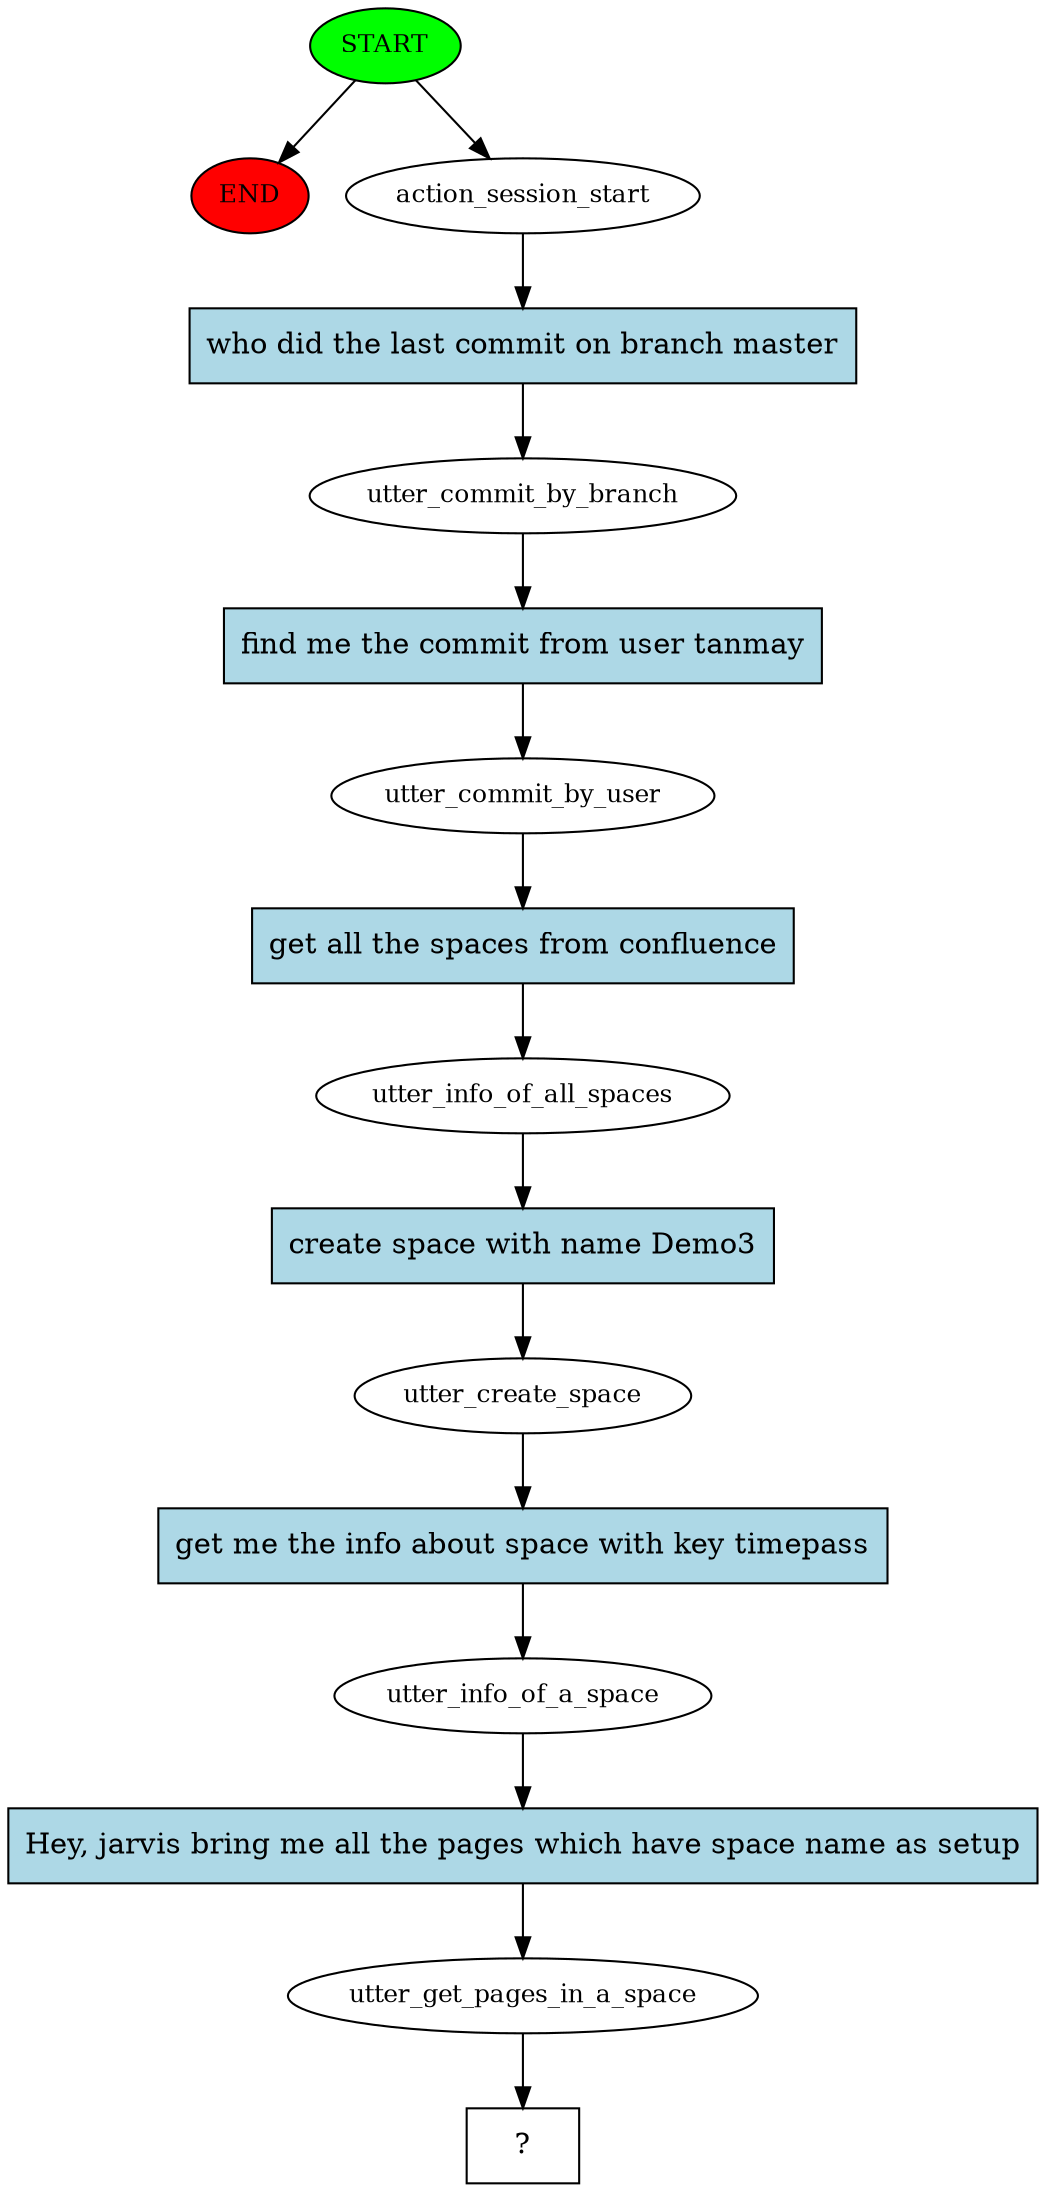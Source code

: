 digraph  {
0 [class="start active", fillcolor=green, fontsize=12, label=START, style=filled];
"-1" [class=end, fillcolor=red, fontsize=12, label=END, style=filled];
1 [class=active, fontsize=12, label=action_session_start];
2 [class=active, fontsize=12, label=utter_commit_by_branch];
3 [class=active, fontsize=12, label=utter_commit_by_user];
4 [class=active, fontsize=12, label=utter_info_of_all_spaces];
5 [class=active, fontsize=12, label=utter_create_space];
6 [class=active, fontsize=12, label=utter_info_of_a_space];
7 [class=active, fontsize=12, label=utter_get_pages_in_a_space];
8 [class="intent dashed active", label="  ?  ", shape=rect];
9 [class="intent active", fillcolor=lightblue, label="who did the last commit on branch master", shape=rect, style=filled];
10 [class="intent active", fillcolor=lightblue, label="find me the commit from user tanmay", shape=rect, style=filled];
11 [class="intent active", fillcolor=lightblue, label="get all the spaces from confluence", shape=rect, style=filled];
12 [class="intent active", fillcolor=lightblue, label="create space with name Demo3", shape=rect, style=filled];
13 [class="intent active", fillcolor=lightblue, label="get me the info about space with key timepass", shape=rect, style=filled];
14 [class="intent active", fillcolor=lightblue, label="Hey, jarvis bring me all the pages which have space name as setup", shape=rect, style=filled];
0 -> "-1"  [class="", key=NONE, label=""];
0 -> 1  [class=active, key=NONE, label=""];
1 -> 9  [class=active, key=0];
2 -> 10  [class=active, key=0];
3 -> 11  [class=active, key=0];
4 -> 12  [class=active, key=0];
5 -> 13  [class=active, key=0];
6 -> 14  [class=active, key=0];
7 -> 8  [class=active, key=NONE, label=""];
9 -> 2  [class=active, key=0];
10 -> 3  [class=active, key=0];
11 -> 4  [class=active, key=0];
12 -> 5  [class=active, key=0];
13 -> 6  [class=active, key=0];
14 -> 7  [class=active, key=0];
}
